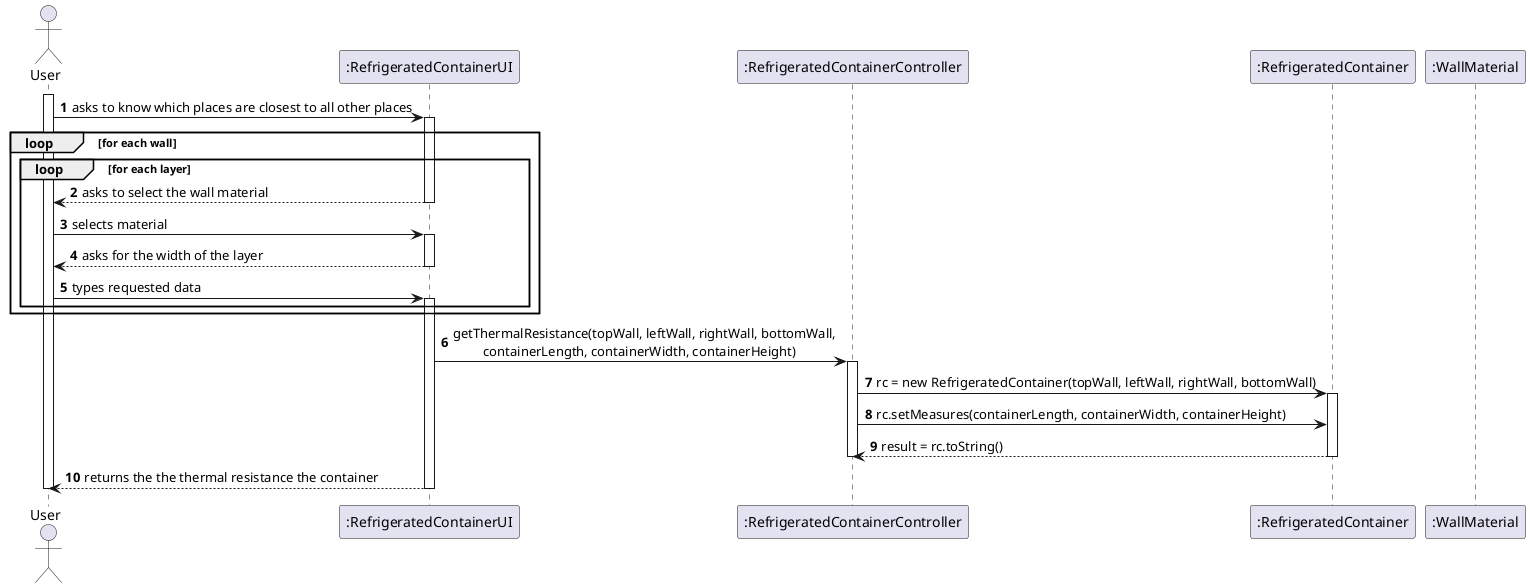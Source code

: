 @startuml
'https://plantuml.com/sequence-diagram

autonumber

actor User as U

participant ":RefrigeratedContainerUI" as UI
participant ":RefrigeratedContainerController" as CTRL
participant ":RefrigeratedContainer" as RC
participant ":WallMaterial" as WM

activate U
U -> UI : asks to know which places are closest to all other places

loop for each wall
loop for each layer

activate UI
UI --> U : asks to select the wall material
deactivate UI

U -> UI : selects material

activate UI
UI --> U : asks for the width of the layer
deactivate UI

U -> UI : types requested data
activate UI

end
end

UI -> CTRL : getThermalResistance(topWall, leftWall, rightWall, bottomWall,\n\t containerLength, containerWidth, containerHeight)
activate CTRL

CTRL -> RC : rc = new RefrigeratedContainer(topWall, leftWall, rightWall, bottomWall)
activate RC
CTRL -> RC : rc.setMeasures(containerLength, containerWidth, containerHeight)

RC --> CTRL : result = rc.toString()
deactivate RC

deactivate CTRL

UI --> U : returns the the thermal resistance the container

deactivate UI
deactivate U
@enduml